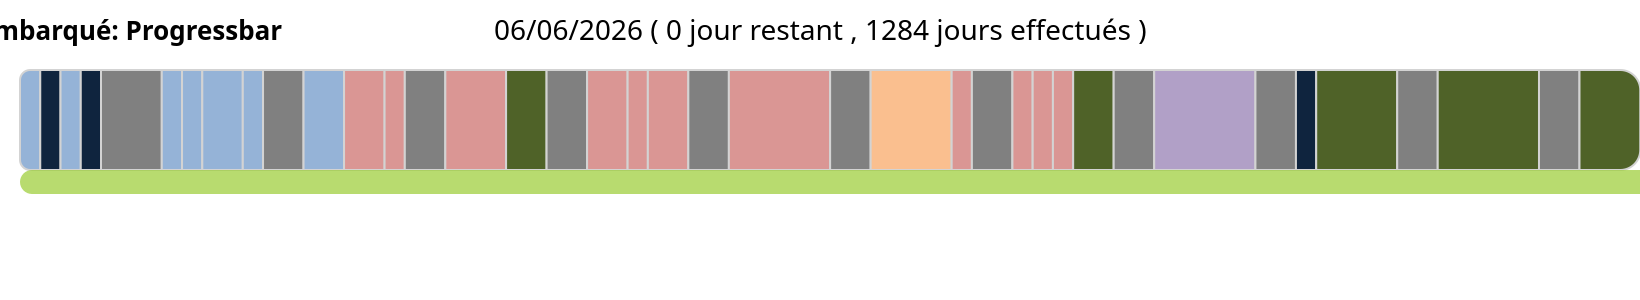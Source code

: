 {
  "$schema": "https://vega.github.io/schema/vega/v5.json",
  "width":800,
  "height":130,
  "padding":10,
  "title":{"text":"Formation C/C++ Embarqué: Progressbar"},
  "signals": [
    {
      "name": "currentDate",
      "update": "now()"
    },
    {
      "name":"currentDay",
      "update": "date(currentDate)"
    },
    {
      "name":"currentMonth",
      "update": "month(currentDate)"
    },
    {
      "name":"currentYear",
      "update": "year(currentDate)"
    },
    {
      "name":"today",
      "update":"utc(currentYear, currentMonth, currentDay)"

    },
    {
      "name":"startDate",
      "update": "utc(2022,10,7)"
    },
    {
      "name":"endDate",
      "update": "utc(2023,0,25)"
    },
    {
      "name":"days",
      "update": "utcSequence('day', startDate, utcOffset('day', endDate))"
    },
    {
      "name":"module",
      "update": "data('currentModule')[0]"
    },
    {
      "name":"daysRemaining",
      "update": "length(utcSequence('day', today, utcOffset('day',endDate))) - (length(data('joursReposFuturs'))>0?data('joursReposFuturs')[0].total:0)"
    },
    {
        "name": "daysAchieved",
        "update": "length(utcSequence('day', startDate, utcOffset('day',today))) - (length(data('joursReposPasses'))>0?data('joursReposPasses')[0].total:0) - 1"
    },
    {
      "name": "progressPercent",
      "update": "min(1,scale('x',today)/width)"
    }
  ],
  "data": [
    {
      "name":"dates",
      "format":{"parse":{"debut":"utc:%Y-%m-%d","fin":"utc:%Y-%m-%d"}},
      "values":[
        {"debut":"2022-11-7", "fin":"2022-11-7", "module":"Algorithmie", "code":9601, "type":"Environnement", "enseignant":"Didier Razon"},
        {"debut":"2022-11-8", "fin":"2022-11-8", "module":"Rôle et comportement du consultant", "code":6480, "type":"Comportement", "enseignant":"Sylvie Deprez"},
        {"debut":"2022-11-9", "fin":"2022-11-9", "module":"Algorithmie", "code":8082, "type":"Environnement", "enseignant":"Didier Razon"},
        {"debut":"2022-11-10", "fin":"2022-11-10", "module":"Rôle et comportement du consultant", "code":3930, "type":"Comportement", "enseignant":"Sylvie Deprez"},
        {"debut":"2022-11-11", "fin":"2022-11-13", "module":"Week-end", "code":0, "type":"Repos", "enseignant":""},
        {"debut":"2022-11-14", "fin":"2022-11-14", "module":"Présentation Linux", "code":2467, "type":"Environnement", "enseignant":"Steeve Assous"},
        {"debut":"2022-11-15", "fin":"2022-11-15", "module":"Commandes Linux", "code":7591, "type":"Environnement", "enseignant":"Steeve Assous"},
        {"debut":"2022-11-16", "fin":"2022-11-17", "module":"Shell Script", "code":4980, "type":"Environnement", "enseignant":"Steeve Assous"},
        {"debut":"2022-11-18", "fin":"2022-11-18", "module":"Administration Linux", "code":1797, "type":"Environnement", "enseignant":"Marc Brayer"},
        {"debut":"2022-11-19", "fin":"2022-11-20", "module":"Week-end", "code":0, "type":"Repos", "enseignant":""},
        {"debut":"2022-11-21", "fin":"2022-11-22", "module":"Administration Linux", "code":1797, "type":"Environnement", "enseignant":"Marc Brayer"},
        {"debut":"2022-11-23", "fin":"2022-11-24", "module":"GIT", "code":2190, "type":"Développement", "enseignant":"Steeve Assous"},
        {"debut":"2022-11-25", "fin":"2022-11-25", "module":"Programmation C", "code":9443, "type":"Développement", "enseignant":"Steeve Assous"},
        {"debut":"2022-11-26", "fin":"2022-11-27", "module":"Week-end", "code":0, "type":"Repos", "enseignant":""},
        {"debut":"2022-11-28", "fin":"2022-11-30", "module":"Programmation C", "code":9443, "type":"Développement", "enseignant":"Steeve Assous"},
        {"debut":"2022-12-01", "fin":"2022-12-02", "module":"Projet C", "code":7509, "type":"Projet", "enseignant":"Steeve Assous"},
        {"debut":"2022-12-03", "fin":"2022-12-04", "module":"Week-end", "code":0, "type":"Repos", "enseignant":""},
        {"debut":"2022-12-05", "fin":"2022-12-06", "module":"Introduction au processus de test dans le développement logiciel", "code":6096, "type":"Développement", "enseignant":"Khouloud Mejdoub"},
        {"debut":"2022-12-07", "fin":"2022-12-07", "module":"Dev. Open Source", "code":7468, "type":"Développement", "enseignant":"Steeve Assous"},
        {"debut":"2022-12-08", "fin":"2022-12-09", "module":"C Vers C++ 11", "code":4332, "type":"Développement", "enseignant":"Steeve Assous"},
        {"debut":"2022-12-10", "fin":"2022-12-11", "module":"Week-end", "code":0, "type":"Repos", "enseignant":""},
        {"debut":"2022-12-12", "fin":"2022-12-16", "module":"C Vers C++ 11", "code":4332, "type":"Développement", "enseignant":"Steeve Assous"},
        {"debut":"2022-12-17", "fin":"2022-12-18", "module":"Week-end", "code":0, "type":"Repos", "enseignant":""},
        {"debut":"2022-12-19", "fin":"2022-12-22", "module":"Temps Réel", "code":6944, "type":"Temps Réel", "enseignant":"Albert Pais"},
        {"debut":"2022-12-23", "fin":"2022-12-23", "module":"C Vers C++ 11", "code":9142, "type":"Développement", "enseignant":"Steeve Assous"},
        {"debut":"2022-12-24", "fin":"2022-12-25", "module":"Week-end", "code":0, "type":"Repos", "enseignant":""},
        {"debut":"2022-12-26", "fin":"2022-12-26", "module":"C Vers C++ 11", "code":9142, "type":"Développement", "enseignant":"Steeve Assous"},
        {"debut":"2022-12-27", "fin":"2022-12-27", "module":"Sqlite", "code":5512, "type":"Développement", "enseignant":"Steeve Assous"},
        {"debut":"2022-12-28", "fin":"2022-12-28", "module":"Debug", "code":1202, "type":"Développement", "enseignant":"Steeve Assous"},
        {"debut":"2022-12-29", "fin":"2022-12-30", "module":"Projet C++", "code":1893, "type":"Projet", "enseignant":"Steeve Assous"},
        {"debut":"2022-12-31", "fin":"2023-01-01", "module":"Week-end", "code":0, "type":"Repos", "enseignant":""},
        {"debut":"2023-01-02", "fin":"2023-01-06", "module":"Linux Embarqué", "code":2688, "type":"Embarqué", "enseignant":"Marc Brayer"},
        {"debut":"2023-01-07", "fin":"2023-01-08", "module":"Week-end", "code":0, "type":"Repos", "enseignant":""},
        {"debut":"2023-01-09", "fin":"2023-01-09", "module":"Présenter ses nouvelles compétences", "code":3426, "type":"Comportement", "enseignant":"Sylvie Deprez"},
        {"debut":"2023-01-10", "fin":"2023-01-13", "module":"Projet Final & Soutenance", "code":2139, "type":"Projet", "enseignant":"Steeve Assous"},
        {"debut":"2023-01-14", "fin":"2023-01-15", "module":"Week-end", "code":0, "type":"Repos", "enseignant":""},
        {"debut":"2023-01-16", "fin":"2023-01-20", "module":"Projet Final & Soutenance", "code":2139, "type":"Projet", "enseignant":"Steeve Assous"},
        {"debut":"2023-01-21", "fin":"2023-01-22", "module":"Week-end", "code":0, "type":"Repos", "enseignant":""},
        {"debut":"2023-01-23", "fin":"2023-01-25", "module":"Projet Final & Soutenance", "code":2139, "type":"Projet", "enseignant":"Steeve Assous"}
        ],
        "transform": [
          {
            "type": "formula",
            "expr": "time(datum.debut)",
            "as":"debut"
          },
          {
            "type": "formula",
            "expr": "time(datum.fin)",
            "as":"fin"
          }
        ]
    },
    {
      "name":"currentModule",
      "source":"dates",
      "transform": [
        {
          "type": "filter",
          "expr": "datum.debut<=today && datum.fin>=today"
        }
      ]
    },
    {
      "name":"joursReposFuturs",
      "source":"dates",
      "transform": [
        {
          "type": "filter",
          "expr":"datum.type==='Repos' && today <= datum.fin"
        },
        {
          "type": "formula",
          "expr": "length(utcSequence('day', (today>datum.debut ? today : datum.debut), utcOffset('day',datum.fin)))",
          "as": "nb"
        },
        {
          "type": "aggregate",
          "fields":["nb"],
          "ops":["sum"],
          "as":["total"]
        }
      ]
    },
    {
      "name":"joursReposPasses",
      "source":"dates",
      "transform": [
        {
          "type": "filter",
          "expr":"datum.type==='Repos' && today > datum.debut"
        },
        {
          "type": "formula",
          "expr": "length(utcSequence('day', (today<=datum.fin ? today : datum.debut), utcOffset('day',datum.fin)))",
          "as": "nb"
        },
        {
          "type": "aggregate",
          "fields":["nb"],
          "ops":["sum"],
          "as":["total"]
        }
      ]
    }

  ],
  "scales": [
    {
      "name": "x",
      "type": "linear",
      "domain": {"data": "dates", "fields":["debut","fin"]},
      "zero":false,
      "range":"width"
    },
    {
      "name": "type",
      "type": "ordinal",
      "domain":{"data":"dates", "field":"type"},
      "range":["#95b3d7", "#0f243e", "gray", "#da9694", "#4f6228", "#fabf8f", "#b1a0c7"]
    }
  ],
  "legends": [
    {
      "fill": "type",
      "direction": "horizontal",
      "orient":"bottom"
    }
  ],
  "marks": [
    {
      "type": "rect",
      "from": {"data":"dates"},
      "encode": {
        "enter":
        {
          "yc":{"value": 50},
          "height":{"value": 50},
          "x":{"field":"debut", "scale":"x"},
          "x2":{"signal": "utcOffset('day',datum.fin)", "scale":"x"},
          "cornerRadiusTopLeft":[{"test": "datum.debut === startDate", "value": 10}],
          "cornerRadiusBottomLeft":[{"test": "datum.fin === startDate", "value": 10}],
          "cornerRadiusTopRight":[{"test": "datum.fin === endDate", "value": 10}],
          "cornerRadiusBottomRight":[{"test": "datum.fin === endDate", "value": 10}],
          "stroke":{"value":"lightgray"},
          "tooltip":{"signal":"{'module':datum.module, 'type':datum.type, 'code':datum.code, 'enseignant':datum.enseignant, 'début':timeFormat(datum.debut, '%d/%m'), 'fin':timeFormat(datum.fin , '%d/%m')}"}
        },
        "update":
        {
          "fill":{"field":"type", "scale":"type"}
        },
        "hover":
        {
          "fill":{"value": "greenyellow"}
        }
      }
    },
    {
      "type": "rect",
      "name": "progress",
      "interactive":false,
      "encode": {
        "enter":
        {
          "y":{"value": 75},
          "height":{"value": 12},
          "x":{"signal":"startDate", "scale":"x"},
          "x2":{"signal": "today", "scale":"x"},
          "cornerRadius":{"value": 10},
          "fill":{"value":"yellowGreen"},
          "fillOpacity":{"value":0.7}
        }
      }
    },
    {
      "type": "text",
      "from": {"data": "progress"},
      "interactive":false,
      "encode": {
        "enter":
        {
          "y": {"signal": "datum.y", "offset":1},
          "x": {"signal": "datum.width", "mult":0.5},
          "align":{"value":"center"},
          "baseline":{"value": "top"},
          "text": {"signal": "format(progressPercent, '.0%')"}
        }
      }
    },
    {
      "type": "rect",
      "from": {"data": "currentModule"},
      "interactive":false,
      "encode": {
        "enter":
        {
          "yc":{"value": 50},
          "height":{"value": 60},
          "x":{"signal":"today", "scale":"x"},
          "x2":{"signal": "utcOffset('day',today)", "scale":"x"},
          "cornerRadius":{"value": 10},
          "fill":{"field":"type", "scale":"type"}
        }
      }
    },
    {
      "type": "text",
      "encode": {
        "enter":{
          "yc":{"value":10},
          "xc":{"signal": "width", "mult":0.5},
          "align":{"value":"center"},
          "fontSize":{"value":14},
          "text":{"signal":"timeFormat(today,'%d/%m/%Y')+' ( '+daysRemaining+' jour'+(daysRemaining>1?'s':'')+' restant , '+daysAchieved+' jour'+(daysAchieved>1?'s':'')+' effectué' +(daysAchieved>1?'s':'')+' )'"}
        }
      }
    },
    {
      "type": "text",
      "encode": {
        "enter":{
          "yc":{"value":100},
          "x":{"signal":"width", "mult":0.5},
          "fontSize":{"value":14},
          "fontWeight":{"value":"bold"},
          "align":{"value":"right"},
          "text":[{"test":"module.type != 'Repos'","value":["Code:","Module:","Enseignant(e):"]},{"value": "Module:"}]
        }
      }
    },
    {
      "type": "text",
      "encode": {
        "enter":{
          "yc":{"value":100},
          "x":{"signal":"width", "mult":0.5},
          "fontSize":{"value":14},
          "align":{"value":"left"},
          "text":[{"test":"module.type != 'Repos'","signal":"[module.code, module.module, module.enseignant]"},{"signal": "module.module"}]
        }
      }
    }
  ]
}
